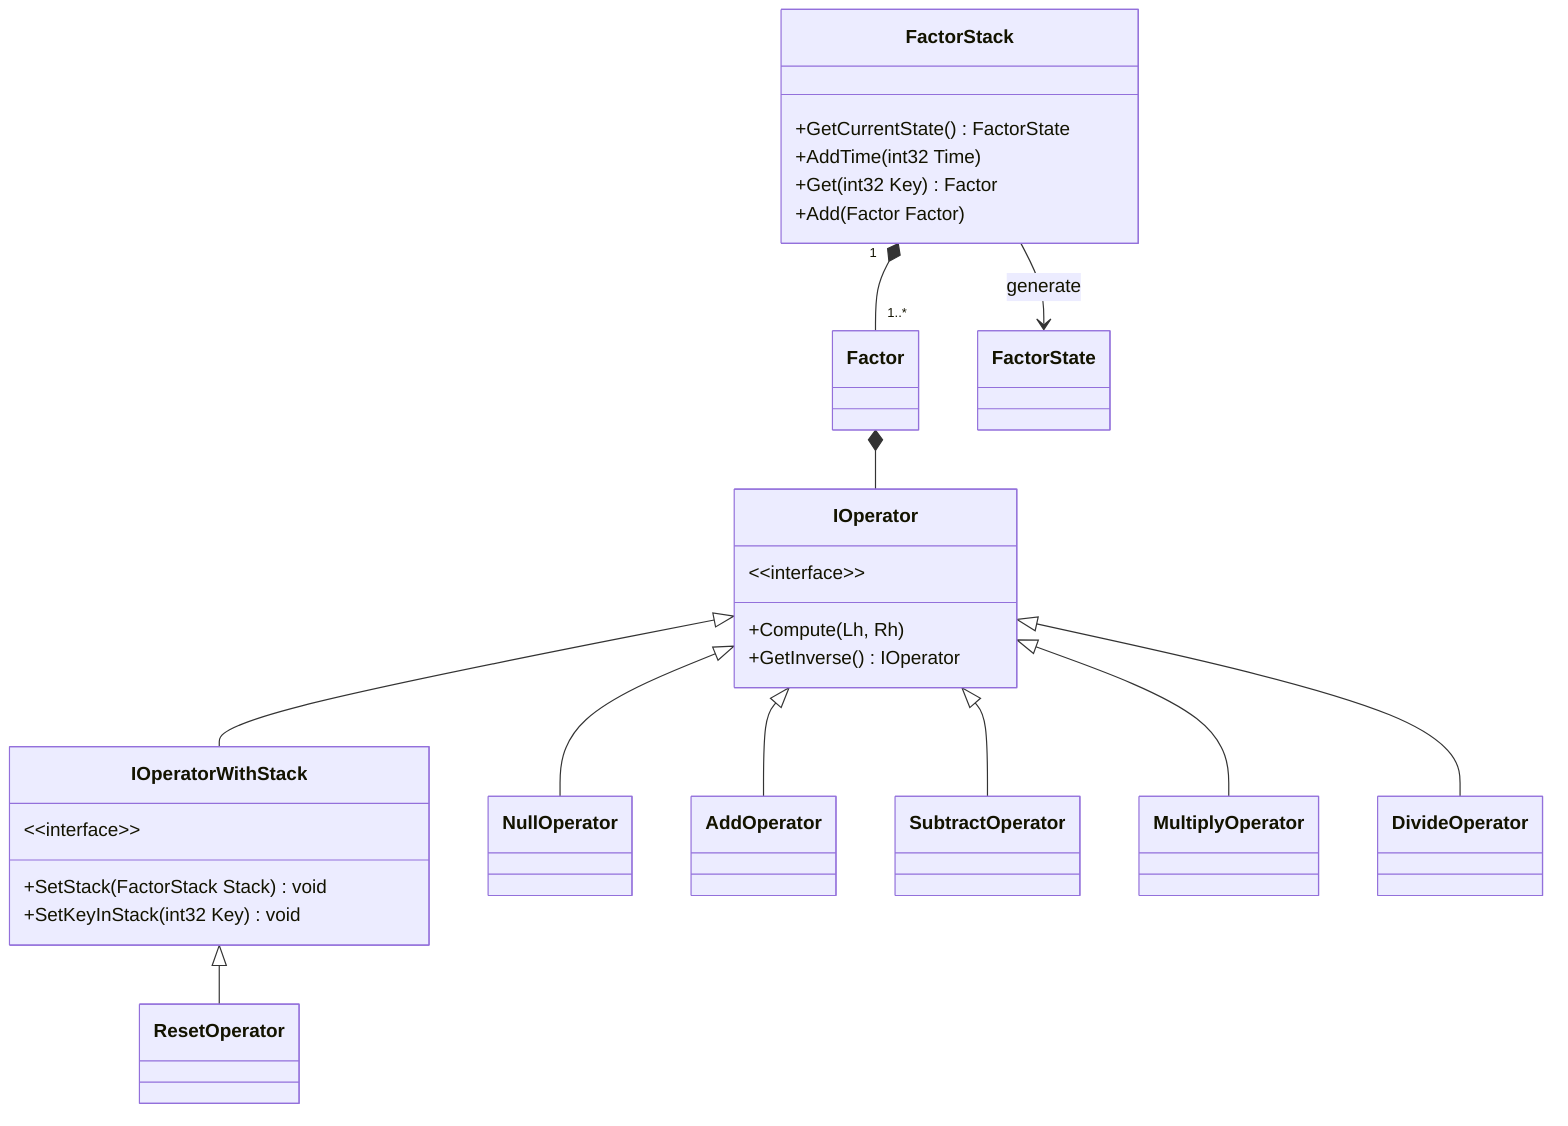 classDiagram

FactorStack "1" *-- "1..*" Factor
Factor *-- IOperator
FactorStack --> FactorState : generate
IOperator <|-- IOperatorWithStack
IOperator <|-- NullOperator
IOperator <|-- AddOperator
IOperator <|-- SubtractOperator
IOperator <|-- MultiplyOperator
IOperator <|-- DivideOperator
IOperatorWithStack <|-- ResetOperator

class IOperator {
    &lt;&lt;interface&gt;&gt;
    +Compute(Lh, Rh)
    +GetInverse() IOperator
}

class IOperatorWithStack {
    &lt;&lt;interface&gt;&gt;
    +SetStack(FactorStack Stack) void
    +SetKeyInStack(int32 Key) void
}

class FactorStack {
    +GetCurrentState() FactorState
    +AddTime(int32 Time)
    +Get(int32 Key) Factor
    +Add(Factor Factor)
}
